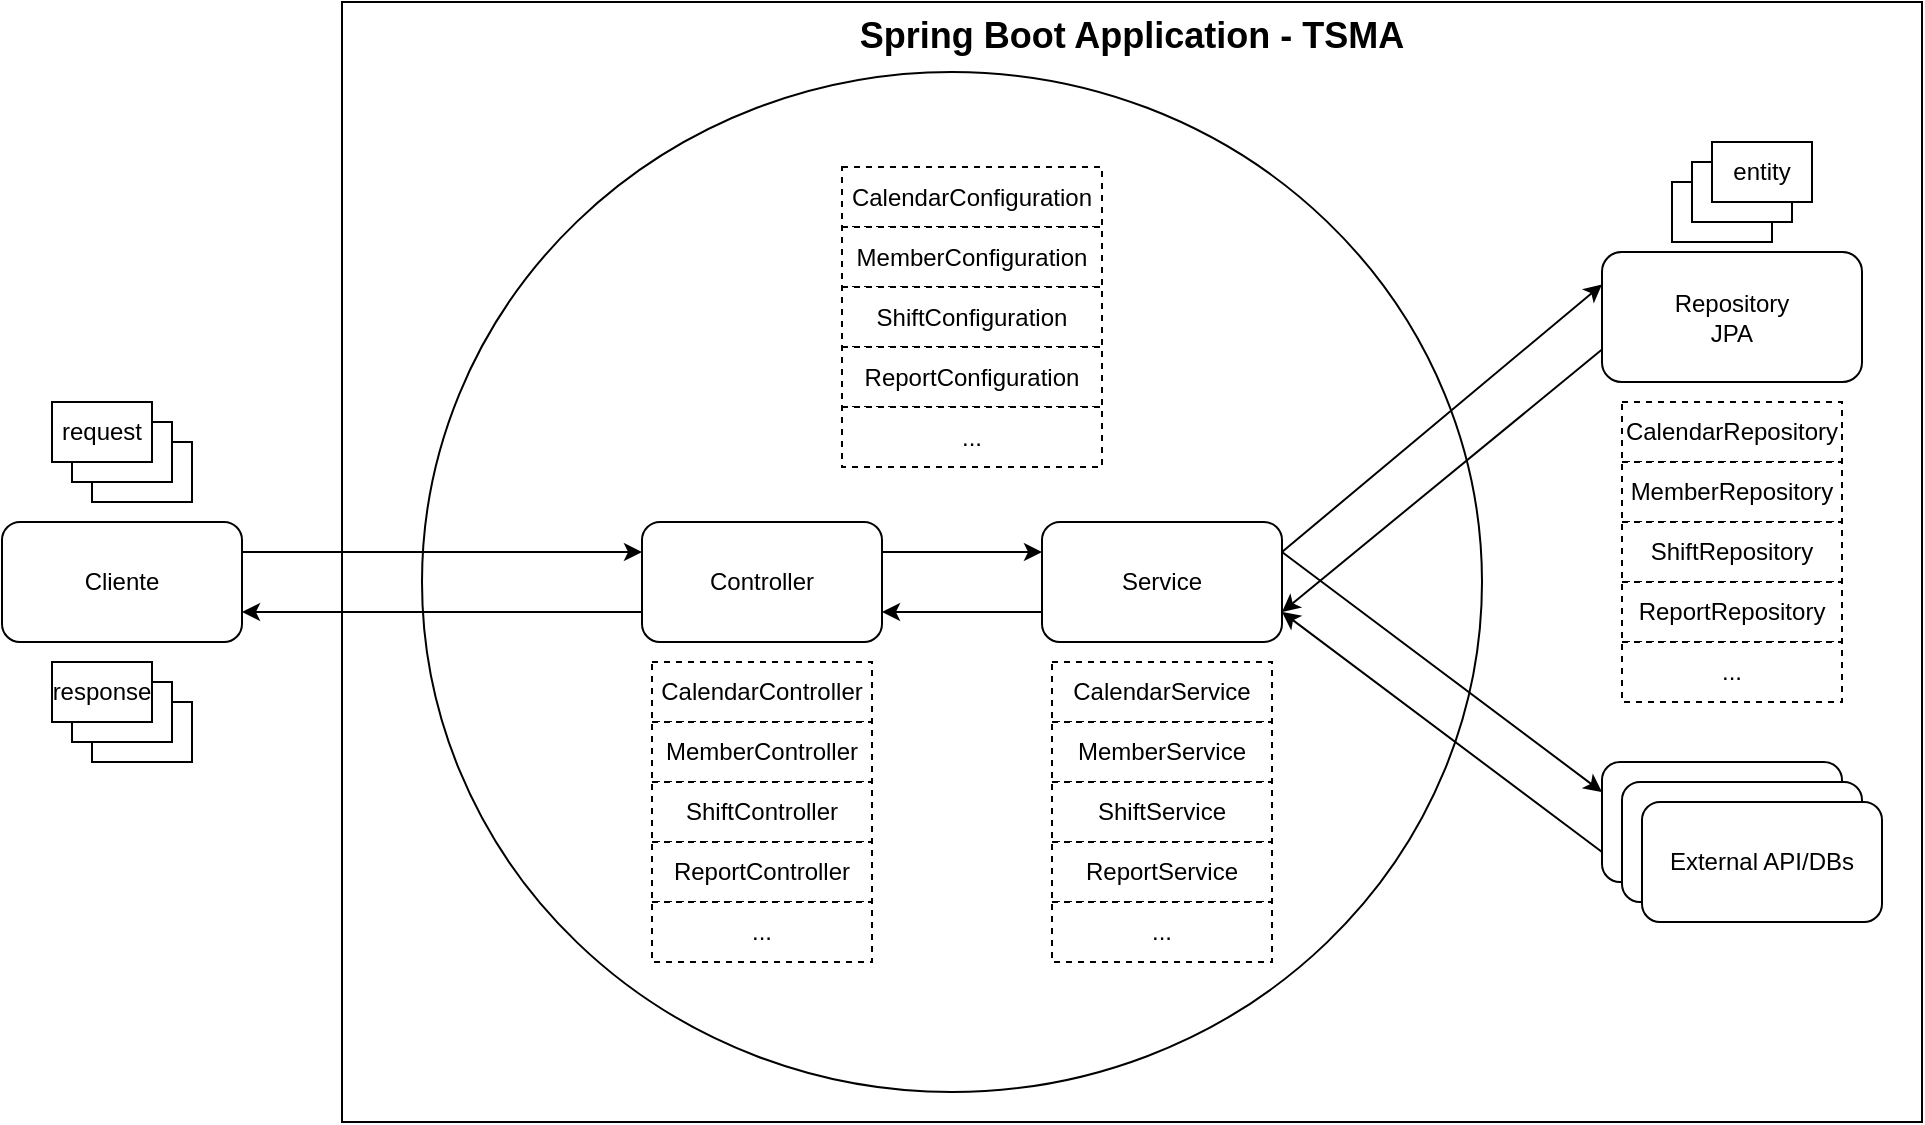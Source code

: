 <mxfile version="19.0.3" type="device"><diagram id="9fHGPaNx9OIc2xibM-Lh" name="Page-1"><mxGraphModel dx="1408" dy="838" grid="1" gridSize="10" guides="1" tooltips="1" connect="1" arrows="1" fold="1" page="1" pageScale="1" pageWidth="850" pageHeight="1100" math="0" shadow="0"><root><mxCell id="0"/><mxCell id="1" parent="0"/><mxCell id="12_fz4EJms7CbWMMkFsF-18" value="Spring Boot Application - TSMA" style="rounded=0;whiteSpace=wrap;html=1;align=center;verticalAlign=top;fontStyle=1;fontSize=18;movable=1;resizable=1;rotatable=1;deletable=1;editable=1;connectable=1;" parent="1" vertex="1"><mxGeometry x="210" y="20" width="790" height="560" as="geometry"/></mxCell><mxCell id="12_fz4EJms7CbWMMkFsF-22" value="" style="ellipse;whiteSpace=wrap;html=1;fontSize=17;movable=1;resizable=1;rotatable=1;deletable=1;editable=1;connectable=1;" parent="1" vertex="1"><mxGeometry x="250" y="55" width="530" height="510" as="geometry"/></mxCell><mxCell id="yo_9_Kk_YwkmRxFKI74a-9" value="" style="rounded=0;whiteSpace=wrap;html=1;" parent="1" vertex="1"><mxGeometry x="85" y="240" width="50" height="30" as="geometry"/></mxCell><mxCell id="yo_9_Kk_YwkmRxFKI74a-8" value="" style="rounded=0;whiteSpace=wrap;html=1;" parent="1" vertex="1"><mxGeometry x="75" y="230" width="50" height="30" as="geometry"/></mxCell><mxCell id="yo_9_Kk_YwkmRxFKI74a-6" style="edgeStyle=orthogonalEdgeStyle;rounded=0;orthogonalLoop=1;jettySize=auto;html=1;entryX=0;entryY=0.25;entryDx=0;entryDy=0;exitX=1;exitY=0.25;exitDx=0;exitDy=0;" parent="1" source="yo_9_Kk_YwkmRxFKI74a-1" target="yo_9_Kk_YwkmRxFKI74a-2" edge="1"><mxGeometry relative="1" as="geometry"/></mxCell><mxCell id="yo_9_Kk_YwkmRxFKI74a-1" value="Cliente" style="rounded=1;whiteSpace=wrap;html=1;" parent="1" vertex="1"><mxGeometry x="40" y="280" width="120" height="60" as="geometry"/></mxCell><mxCell id="yo_9_Kk_YwkmRxFKI74a-18" style="edgeStyle=orthogonalEdgeStyle;rounded=0;orthogonalLoop=1;jettySize=auto;html=1;entryX=0;entryY=0.25;entryDx=0;entryDy=0;exitX=1;exitY=0.25;exitDx=0;exitDy=0;" parent="1" source="yo_9_Kk_YwkmRxFKI74a-2" target="yo_9_Kk_YwkmRxFKI74a-4" edge="1"><mxGeometry relative="1" as="geometry"/></mxCell><mxCell id="yo_9_Kk_YwkmRxFKI74a-2" value="Controller" style="rounded=1;whiteSpace=wrap;html=1;" parent="1" vertex="1"><mxGeometry x="360" y="280" width="120" height="60" as="geometry"/></mxCell><mxCell id="yo_9_Kk_YwkmRxFKI74a-19" style="edgeStyle=orthogonalEdgeStyle;rounded=0;orthogonalLoop=1;jettySize=auto;html=1;entryX=1;entryY=0.75;entryDx=0;entryDy=0;exitX=0;exitY=0.75;exitDx=0;exitDy=0;" parent="1" source="yo_9_Kk_YwkmRxFKI74a-4" target="yo_9_Kk_YwkmRxFKI74a-2" edge="1"><mxGeometry relative="1" as="geometry"/></mxCell><mxCell id="yo_9_Kk_YwkmRxFKI74a-22" style="rounded=0;orthogonalLoop=1;jettySize=auto;html=1;exitX=1;exitY=0.25;exitDx=0;exitDy=0;entryX=0;entryY=0.25;entryDx=0;entryDy=0;" parent="1" source="yo_9_Kk_YwkmRxFKI74a-4" target="yo_9_Kk_YwkmRxFKI74a-5" edge="1"><mxGeometry relative="1" as="geometry"><mxPoint x="620" y="210" as="targetPoint"/></mxGeometry></mxCell><mxCell id="yo_9_Kk_YwkmRxFKI74a-4" value="Service&lt;span style=&quot;color: rgba(0, 0, 0, 0); font-family: monospace; font-size: 0px; text-align: start;&quot;&gt;%3CmxGraphModel%3E%3Croot%3E%3CmxCell%20id%3D%220%22%2F%3E%3CmxCell%20id%3D%221%22%20parent%3D%220%22%2F%3E%3CmxCell%20id%3D%222%22%20value%3D%22Controller%22%20style%3D%22rounded%3D1%3BwhiteSpace%3Dwrap%3Bhtml%3D1%3B%22%20vertex%3D%221%22%20parent%3D%221%22%3E%3CmxGeometry%20x%3D%22270%22%20y%3D%22270%22%20width%3D%22120%22%20height%3D%2260%22%20as%3D%22geometry%22%2F%3E%3C%2FmxCell%3E%3C%2Froot%3E%3C%2FmxGraphModel%3E&lt;/span&gt;" style="rounded=1;whiteSpace=wrap;html=1;" parent="1" vertex="1"><mxGeometry x="560" y="280" width="120" height="60" as="geometry"/></mxCell><mxCell id="yo_9_Kk_YwkmRxFKI74a-5" value="Repository&lt;br&gt;JPA" style="rounded=1;whiteSpace=wrap;html=1;" parent="1" vertex="1"><mxGeometry x="840" y="145" width="130" height="65" as="geometry"/></mxCell><mxCell id="yo_9_Kk_YwkmRxFKI74a-7" value="request" style="rounded=0;whiteSpace=wrap;html=1;" parent="1" vertex="1"><mxGeometry x="65" y="220" width="50" height="30" as="geometry"/></mxCell><mxCell id="yo_9_Kk_YwkmRxFKI74a-12" style="edgeStyle=orthogonalEdgeStyle;rounded=0;orthogonalLoop=1;jettySize=auto;html=1;entryX=1;entryY=0.75;entryDx=0;entryDy=0;exitX=0;exitY=0.75;exitDx=0;exitDy=0;" parent="1" source="yo_9_Kk_YwkmRxFKI74a-2" target="yo_9_Kk_YwkmRxFKI74a-1" edge="1"><mxGeometry relative="1" as="geometry"><mxPoint x="170" y="305" as="sourcePoint"/><mxPoint x="250" y="305" as="targetPoint"/></mxGeometry></mxCell><mxCell id="yo_9_Kk_YwkmRxFKI74a-15" value="" style="rounded=0;whiteSpace=wrap;html=1;" parent="1" vertex="1"><mxGeometry x="85" y="370" width="50" height="30" as="geometry"/></mxCell><mxCell id="yo_9_Kk_YwkmRxFKI74a-16" value="" style="rounded=0;whiteSpace=wrap;html=1;" parent="1" vertex="1"><mxGeometry x="75" y="360" width="50" height="30" as="geometry"/></mxCell><mxCell id="yo_9_Kk_YwkmRxFKI74a-17" value="response" style="rounded=0;whiteSpace=wrap;html=1;" parent="1" vertex="1"><mxGeometry x="65" y="350" width="50" height="30" as="geometry"/></mxCell><mxCell id="yo_9_Kk_YwkmRxFKI74a-24" style="rounded=0;orthogonalLoop=1;jettySize=auto;html=1;exitX=0;exitY=0.75;exitDx=0;exitDy=0;entryX=1;entryY=0.75;entryDx=0;entryDy=0;" parent="1" source="yo_9_Kk_YwkmRxFKI74a-5" target="yo_9_Kk_YwkmRxFKI74a-4" edge="1"><mxGeometry relative="1" as="geometry"><mxPoint x="570.0" y="305.0" as="sourcePoint"/><mxPoint x="630.0" y="220.0" as="targetPoint"/></mxGeometry></mxCell><mxCell id="yo_9_Kk_YwkmRxFKI74a-28" style="rounded=0;orthogonalLoop=1;jettySize=auto;html=1;exitX=1;exitY=0.25;exitDx=0;exitDy=0;entryX=0;entryY=0.25;entryDx=0;entryDy=0;" parent="1" source="yo_9_Kk_YwkmRxFKI74a-4" target="yo_9_Kk_YwkmRxFKI74a-25" edge="1"><mxGeometry relative="1" as="geometry"><mxPoint x="570.0" y="305.0" as="sourcePoint"/><mxPoint x="650.0" y="206.25" as="targetPoint"/></mxGeometry></mxCell><mxCell id="yo_9_Kk_YwkmRxFKI74a-29" style="rounded=0;orthogonalLoop=1;jettySize=auto;html=1;exitX=0;exitY=0.75;exitDx=0;exitDy=0;entryX=1;entryY=0.75;entryDx=0;entryDy=0;" parent="1" source="yo_9_Kk_YwkmRxFKI74a-25" target="yo_9_Kk_YwkmRxFKI74a-4" edge="1"><mxGeometry relative="1" as="geometry"><mxPoint x="650.0" y="238.75" as="sourcePoint"/><mxPoint x="570.0" y="335" as="targetPoint"/></mxGeometry></mxCell><mxCell id="yo_9_Kk_YwkmRxFKI74a-30" value="" style="rounded=0;whiteSpace=wrap;html=1;" parent="1" vertex="1"><mxGeometry x="875" y="110" width="50" height="30" as="geometry"/></mxCell><mxCell id="yo_9_Kk_YwkmRxFKI74a-31" value="" style="rounded=0;whiteSpace=wrap;html=1;" parent="1" vertex="1"><mxGeometry x="885" y="100" width="50" height="30" as="geometry"/></mxCell><mxCell id="yo_9_Kk_YwkmRxFKI74a-32" value="entity" style="rounded=0;whiteSpace=wrap;html=1;" parent="1" vertex="1"><mxGeometry x="895" y="90" width="50" height="30" as="geometry"/></mxCell><mxCell id="12_fz4EJms7CbWMMkFsF-1" value="CalendarRepository" style="rounded=0;whiteSpace=wrap;html=1;dashed=1;" parent="1" vertex="1"><mxGeometry x="850" y="220" width="110" height="30" as="geometry"/></mxCell><mxCell id="12_fz4EJms7CbWMMkFsF-2" value="MemberRepository" style="rounded=0;whiteSpace=wrap;html=1;dashed=1;" parent="1" vertex="1"><mxGeometry x="850" y="250" width="110" height="30" as="geometry"/></mxCell><mxCell id="12_fz4EJms7CbWMMkFsF-3" value="ShiftRepository" style="rounded=0;whiteSpace=wrap;html=1;dashed=1;" parent="1" vertex="1"><mxGeometry x="850" y="280" width="110" height="30" as="geometry"/></mxCell><mxCell id="12_fz4EJms7CbWMMkFsF-4" value="ReportRepository" style="rounded=0;whiteSpace=wrap;html=1;dashed=1;" parent="1" vertex="1"><mxGeometry x="850" y="310" width="110" height="30" as="geometry"/></mxCell><mxCell id="12_fz4EJms7CbWMMkFsF-14" value="CalendarConfiguration" style="rounded=0;whiteSpace=wrap;html=1;dashed=1;" parent="1" vertex="1"><mxGeometry x="460" y="102.5" width="130" height="30" as="geometry"/></mxCell><mxCell id="12_fz4EJms7CbWMMkFsF-15" value="MemberConfiguration" style="rounded=0;whiteSpace=wrap;html=1;dashed=1;" parent="1" vertex="1"><mxGeometry x="460" y="132.5" width="130" height="30" as="geometry"/></mxCell><mxCell id="12_fz4EJms7CbWMMkFsF-16" value="ShiftConfiguration" style="rounded=0;whiteSpace=wrap;html=1;dashed=1;" parent="1" vertex="1"><mxGeometry x="460" y="162.5" width="130" height="30" as="geometry"/></mxCell><mxCell id="12_fz4EJms7CbWMMkFsF-17" value="ReportConfiguration" style="rounded=0;whiteSpace=wrap;html=1;dashed=1;" parent="1" vertex="1"><mxGeometry x="460" y="192.5" width="130" height="30" as="geometry"/></mxCell><mxCell id="Bm9rjYXHz63VJbl_lekY-1" value="..." style="rounded=0;whiteSpace=wrap;html=1;dashed=1;" parent="1" vertex="1"><mxGeometry x="460" y="222.5" width="130" height="30" as="geometry"/></mxCell><mxCell id="Bm9rjYXHz63VJbl_lekY-4" value="" style="group" parent="1" vertex="1" connectable="0"><mxGeometry x="365" y="350" width="110" height="150" as="geometry"/></mxCell><mxCell id="yo_9_Kk_YwkmRxFKI74a-33" value="CalendarController" style="rounded=0;whiteSpace=wrap;html=1;dashed=1;" parent="Bm9rjYXHz63VJbl_lekY-4" vertex="1"><mxGeometry width="110" height="30" as="geometry"/></mxCell><mxCell id="yo_9_Kk_YwkmRxFKI74a-34" value="MemberController" style="rounded=0;whiteSpace=wrap;html=1;dashed=1;" parent="Bm9rjYXHz63VJbl_lekY-4" vertex="1"><mxGeometry y="30" width="110" height="30" as="geometry"/></mxCell><mxCell id="yo_9_Kk_YwkmRxFKI74a-35" value="ShiftController" style="rounded=0;whiteSpace=wrap;html=1;dashed=1;" parent="Bm9rjYXHz63VJbl_lekY-4" vertex="1"><mxGeometry y="60" width="110" height="30" as="geometry"/></mxCell><mxCell id="yo_9_Kk_YwkmRxFKI74a-36" value="ReportController" style="rounded=0;whiteSpace=wrap;html=1;dashed=1;" parent="Bm9rjYXHz63VJbl_lekY-4" vertex="1"><mxGeometry y="90" width="110" height="30" as="geometry"/></mxCell><mxCell id="Bm9rjYXHz63VJbl_lekY-2" value="..." style="rounded=0;whiteSpace=wrap;html=1;dashed=1;" parent="Bm9rjYXHz63VJbl_lekY-4" vertex="1"><mxGeometry y="120" width="110" height="30" as="geometry"/></mxCell><mxCell id="Bm9rjYXHz63VJbl_lekY-5" value="" style="group" parent="1" vertex="1" connectable="0"><mxGeometry x="565" y="350" width="110" height="150" as="geometry"/></mxCell><mxCell id="yo_9_Kk_YwkmRxFKI74a-37" value="CalendarService" style="rounded=0;whiteSpace=wrap;html=1;dashed=1;" parent="Bm9rjYXHz63VJbl_lekY-5" vertex="1"><mxGeometry width="110" height="30" as="geometry"/></mxCell><mxCell id="yo_9_Kk_YwkmRxFKI74a-38" value="MemberService" style="rounded=0;whiteSpace=wrap;html=1;dashed=1;" parent="Bm9rjYXHz63VJbl_lekY-5" vertex="1"><mxGeometry y="30" width="110" height="30" as="geometry"/></mxCell><mxCell id="yo_9_Kk_YwkmRxFKI74a-39" value="ShiftService" style="rounded=0;whiteSpace=wrap;html=1;dashed=1;" parent="Bm9rjYXHz63VJbl_lekY-5" vertex="1"><mxGeometry y="60" width="110" height="30" as="geometry"/></mxCell><mxCell id="yo_9_Kk_YwkmRxFKI74a-40" value="ReportService" style="rounded=0;whiteSpace=wrap;html=1;dashed=1;" parent="Bm9rjYXHz63VJbl_lekY-5" vertex="1"><mxGeometry y="90" width="110" height="30" as="geometry"/></mxCell><mxCell id="Bm9rjYXHz63VJbl_lekY-3" value="..." style="rounded=0;whiteSpace=wrap;html=1;dashed=1;" parent="Bm9rjYXHz63VJbl_lekY-5" vertex="1"><mxGeometry y="120" width="110" height="30" as="geometry"/></mxCell><mxCell id="Bm9rjYXHz63VJbl_lekY-7" value="..." style="rounded=0;whiteSpace=wrap;html=1;dashed=1;" parent="1" vertex="1"><mxGeometry x="850" y="340" width="110" height="30" as="geometry"/></mxCell><mxCell id="Bm9rjYXHz63VJbl_lekY-8" value="" style="group" parent="1" vertex="1" connectable="0"><mxGeometry x="840" y="400" width="140" height="80" as="geometry"/></mxCell><mxCell id="yo_9_Kk_YwkmRxFKI74a-25" value="Service&lt;span style=&quot;color: rgba(0, 0, 0, 0); font-family: monospace; font-size: 0px; text-align: start;&quot;&gt;%3CmxGraphModel%3E%3Croot%3E%3CmxCell%20id%3D%220%22%2F%3E%3CmxCell%20id%3D%221%22%20parent%3D%220%22%2F%3E%3CmxCell%20id%3D%222%22%20value%3D%22Controller%22%20style%3D%22rounded%3D1%3BwhiteSpace%3Dwrap%3Bhtml%3D1%3B%22%20vertex%3D%221%22%20parent%3D%221%22%3E%3CmxGeometry%20x%3D%22270%22%20y%3D%22270%22%20width%3D%22120%22%20height%3D%2260%22%20as%3D%22geometry%22%2F%3E%3C%2FmxCell%3E%3C%2Froot%3E%3C%2FmxGraphModel%3E&lt;/span&gt;" style="rounded=1;whiteSpace=wrap;html=1;" parent="Bm9rjYXHz63VJbl_lekY-8" vertex="1"><mxGeometry width="120" height="60" as="geometry"/></mxCell><mxCell id="yo_9_Kk_YwkmRxFKI74a-26" value="Service&lt;span style=&quot;color: rgba(0, 0, 0, 0); font-family: monospace; font-size: 0px; text-align: start;&quot;&gt;%3CmxGraphModel%3E%3Croot%3E%3CmxCell%20id%3D%220%22%2F%3E%3CmxCell%20id%3D%221%22%20parent%3D%220%22%2F%3E%3CmxCell%20id%3D%222%22%20value%3D%22Controller%22%20style%3D%22rounded%3D1%3BwhiteSpace%3Dwrap%3Bhtml%3D1%3B%22%20vertex%3D%221%22%20parent%3D%221%22%3E%3CmxGeometry%20x%3D%22270%22%20y%3D%22270%22%20width%3D%22120%22%20height%3D%2260%22%20as%3D%22geometry%22%2F%3E%3C%2FmxCell%3E%3C%2Froot%3E%3C%2FmxGraphModel%3E&lt;/span&gt;" style="rounded=1;whiteSpace=wrap;html=1;" parent="Bm9rjYXHz63VJbl_lekY-8" vertex="1"><mxGeometry x="10" y="10" width="120" height="60" as="geometry"/></mxCell><mxCell id="yo_9_Kk_YwkmRxFKI74a-27" value="External API/DBs" style="rounded=1;whiteSpace=wrap;html=1;" parent="Bm9rjYXHz63VJbl_lekY-8" vertex="1"><mxGeometry x="20" y="20" width="120" height="60" as="geometry"/></mxCell></root></mxGraphModel></diagram></mxfile>